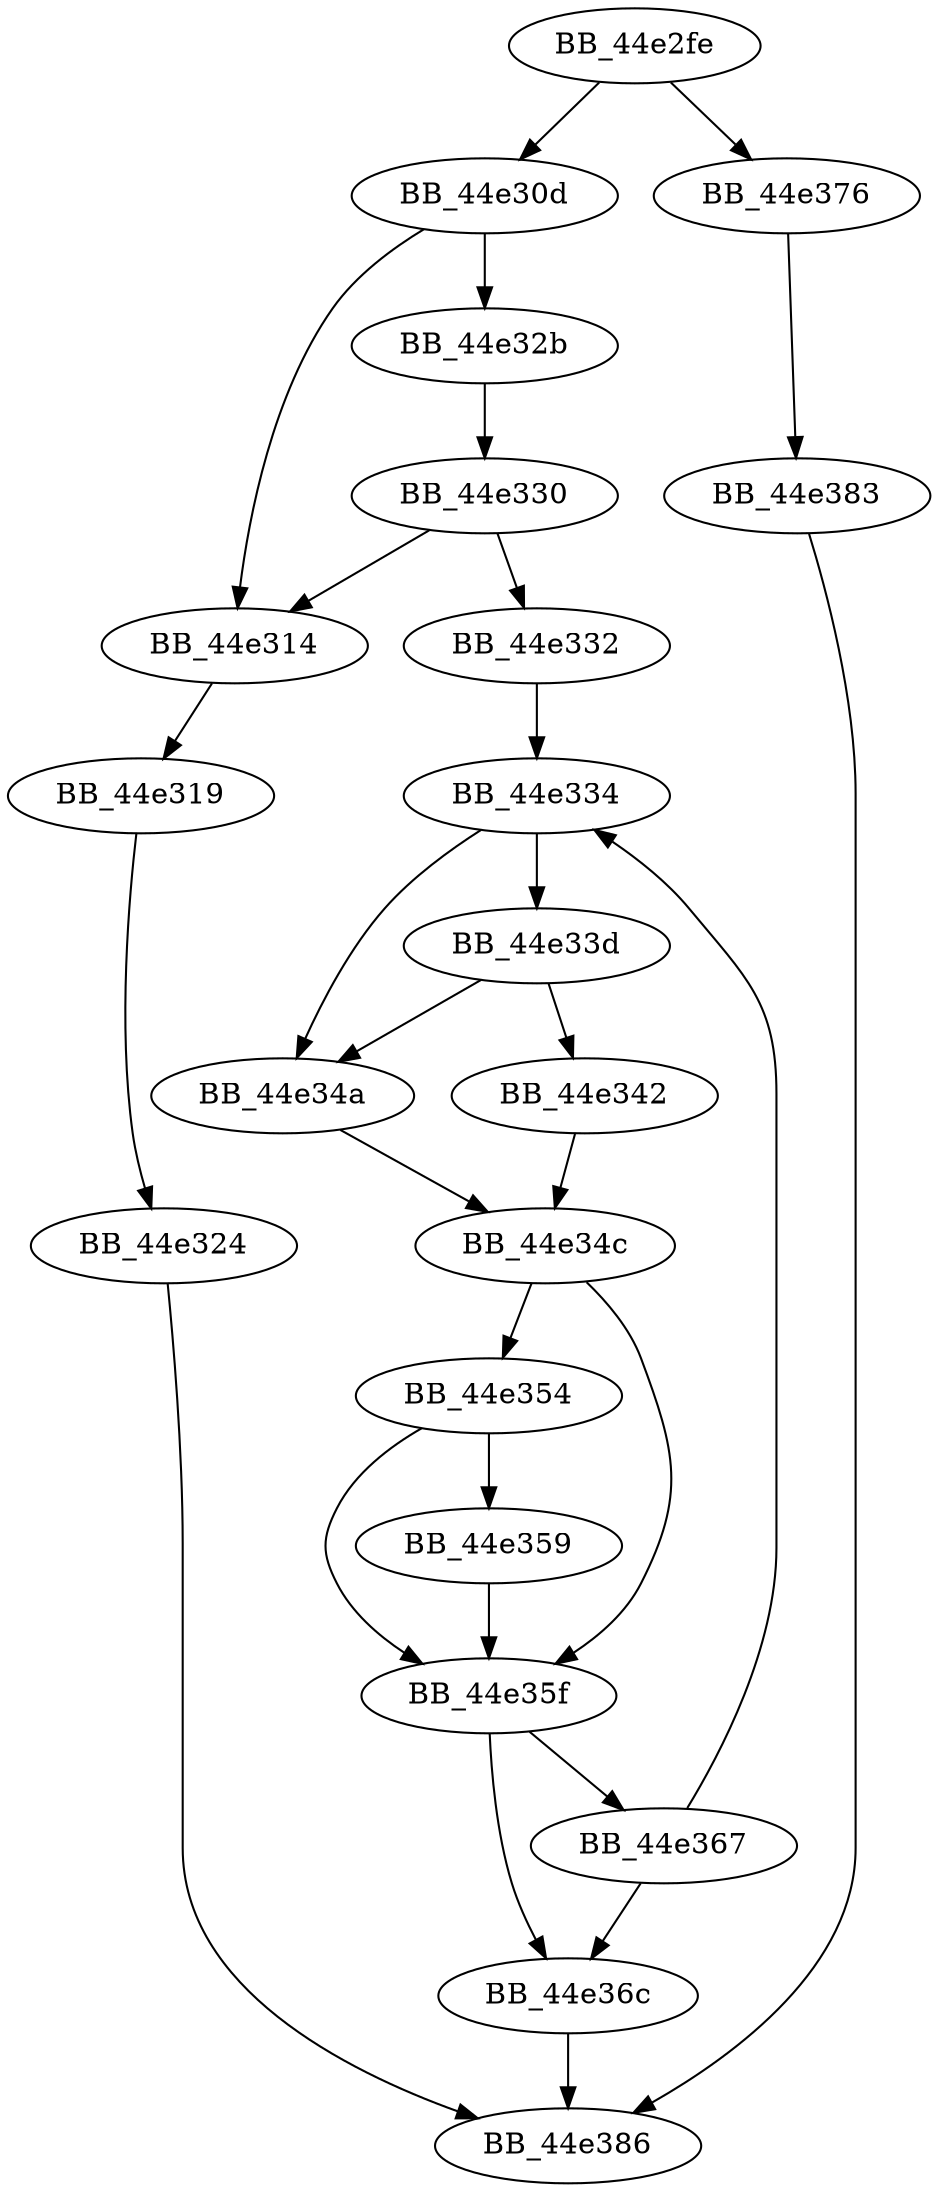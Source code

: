 DiGraph sub_44E2FE{
BB_44e2fe->BB_44e30d
BB_44e2fe->BB_44e376
BB_44e30d->BB_44e314
BB_44e30d->BB_44e32b
BB_44e314->BB_44e319
BB_44e319->BB_44e324
BB_44e324->BB_44e386
BB_44e32b->BB_44e330
BB_44e330->BB_44e314
BB_44e330->BB_44e332
BB_44e332->BB_44e334
BB_44e334->BB_44e33d
BB_44e334->BB_44e34a
BB_44e33d->BB_44e342
BB_44e33d->BB_44e34a
BB_44e342->BB_44e34c
BB_44e34a->BB_44e34c
BB_44e34c->BB_44e354
BB_44e34c->BB_44e35f
BB_44e354->BB_44e359
BB_44e354->BB_44e35f
BB_44e359->BB_44e35f
BB_44e35f->BB_44e367
BB_44e35f->BB_44e36c
BB_44e367->BB_44e334
BB_44e367->BB_44e36c
BB_44e36c->BB_44e386
BB_44e376->BB_44e383
BB_44e383->BB_44e386
}
